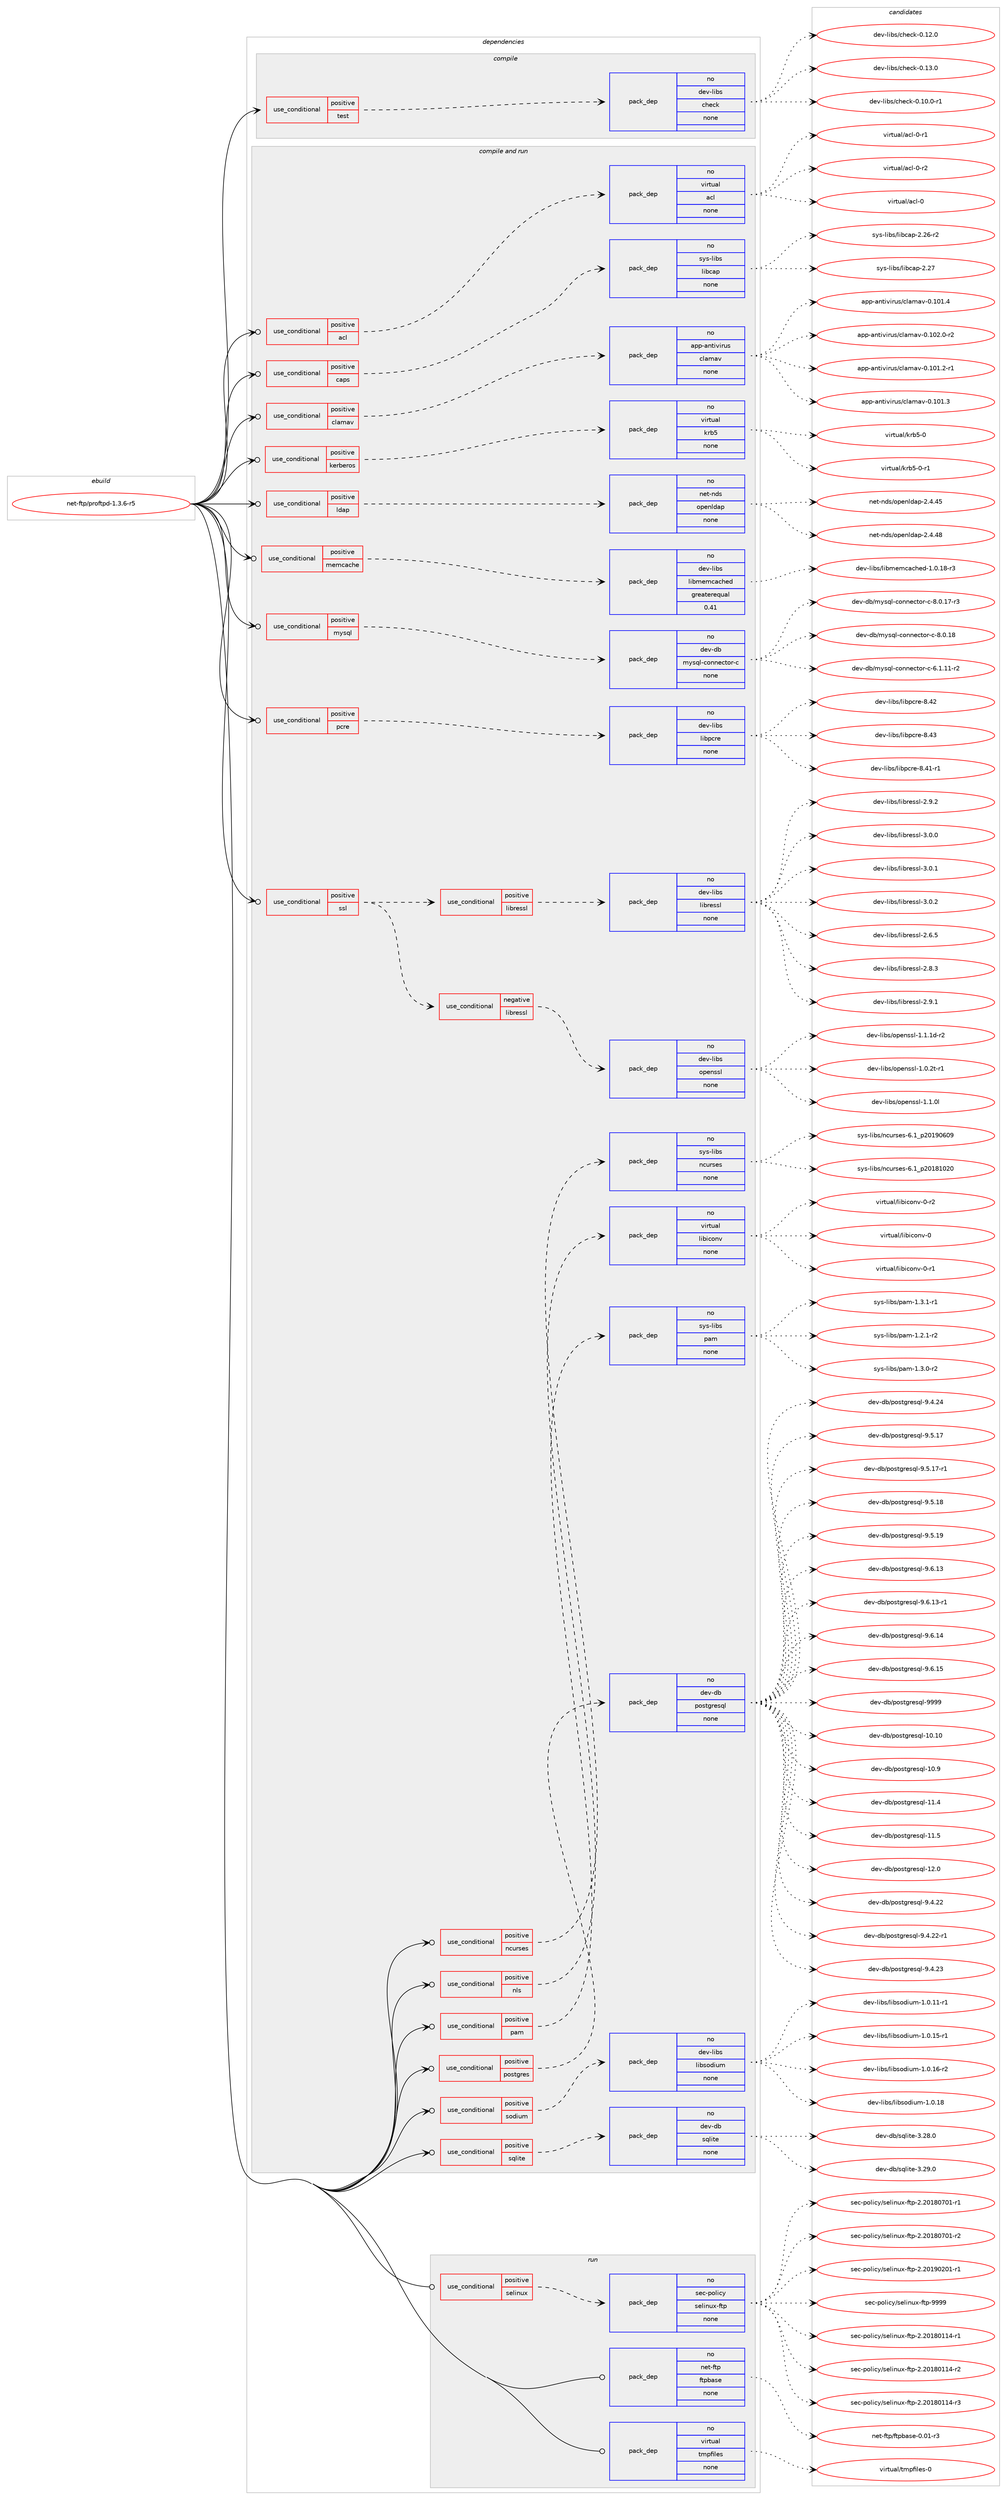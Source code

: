 digraph prolog {

# *************
# Graph options
# *************

newrank=true;
concentrate=true;
compound=true;
graph [rankdir=LR,fontname=Helvetica,fontsize=10,ranksep=1.5];#, ranksep=2.5, nodesep=0.2];
edge  [arrowhead=vee];
node  [fontname=Helvetica,fontsize=10];

# **********
# The ebuild
# **********

subgraph cluster_leftcol {
color=gray;
rank=same;
label=<<i>ebuild</i>>;
id [label="net-ftp/proftpd-1.3.6-r5", color=red, width=4, href="../net-ftp/proftpd-1.3.6-r5.svg"];
}

# ****************
# The dependencies
# ****************

subgraph cluster_midcol {
color=gray;
label=<<i>dependencies</i>>;
subgraph cluster_compile {
fillcolor="#eeeeee";
style=filled;
label=<<i>compile</i>>;
subgraph cond200099 {
dependency821391 [label=<<TABLE BORDER="0" CELLBORDER="1" CELLSPACING="0" CELLPADDING="4"><TR><TD ROWSPAN="3" CELLPADDING="10">use_conditional</TD></TR><TR><TD>positive</TD></TR><TR><TD>test</TD></TR></TABLE>>, shape=none, color=red];
subgraph pack606916 {
dependency821392 [label=<<TABLE BORDER="0" CELLBORDER="1" CELLSPACING="0" CELLPADDING="4" WIDTH="220"><TR><TD ROWSPAN="6" CELLPADDING="30">pack_dep</TD></TR><TR><TD WIDTH="110">no</TD></TR><TR><TD>dev-libs</TD></TR><TR><TD>check</TD></TR><TR><TD>none</TD></TR><TR><TD></TD></TR></TABLE>>, shape=none, color=blue];
}
dependency821391:e -> dependency821392:w [weight=20,style="dashed",arrowhead="vee"];
}
id:e -> dependency821391:w [weight=20,style="solid",arrowhead="vee"];
}
subgraph cluster_compileandrun {
fillcolor="#eeeeee";
style=filled;
label=<<i>compile and run</i>>;
subgraph cond200100 {
dependency821393 [label=<<TABLE BORDER="0" CELLBORDER="1" CELLSPACING="0" CELLPADDING="4"><TR><TD ROWSPAN="3" CELLPADDING="10">use_conditional</TD></TR><TR><TD>positive</TD></TR><TR><TD>acl</TD></TR></TABLE>>, shape=none, color=red];
subgraph pack606917 {
dependency821394 [label=<<TABLE BORDER="0" CELLBORDER="1" CELLSPACING="0" CELLPADDING="4" WIDTH="220"><TR><TD ROWSPAN="6" CELLPADDING="30">pack_dep</TD></TR><TR><TD WIDTH="110">no</TD></TR><TR><TD>virtual</TD></TR><TR><TD>acl</TD></TR><TR><TD>none</TD></TR><TR><TD></TD></TR></TABLE>>, shape=none, color=blue];
}
dependency821393:e -> dependency821394:w [weight=20,style="dashed",arrowhead="vee"];
}
id:e -> dependency821393:w [weight=20,style="solid",arrowhead="odotvee"];
subgraph cond200101 {
dependency821395 [label=<<TABLE BORDER="0" CELLBORDER="1" CELLSPACING="0" CELLPADDING="4"><TR><TD ROWSPAN="3" CELLPADDING="10">use_conditional</TD></TR><TR><TD>positive</TD></TR><TR><TD>caps</TD></TR></TABLE>>, shape=none, color=red];
subgraph pack606918 {
dependency821396 [label=<<TABLE BORDER="0" CELLBORDER="1" CELLSPACING="0" CELLPADDING="4" WIDTH="220"><TR><TD ROWSPAN="6" CELLPADDING="30">pack_dep</TD></TR><TR><TD WIDTH="110">no</TD></TR><TR><TD>sys-libs</TD></TR><TR><TD>libcap</TD></TR><TR><TD>none</TD></TR><TR><TD></TD></TR></TABLE>>, shape=none, color=blue];
}
dependency821395:e -> dependency821396:w [weight=20,style="dashed",arrowhead="vee"];
}
id:e -> dependency821395:w [weight=20,style="solid",arrowhead="odotvee"];
subgraph cond200102 {
dependency821397 [label=<<TABLE BORDER="0" CELLBORDER="1" CELLSPACING="0" CELLPADDING="4"><TR><TD ROWSPAN="3" CELLPADDING="10">use_conditional</TD></TR><TR><TD>positive</TD></TR><TR><TD>clamav</TD></TR></TABLE>>, shape=none, color=red];
subgraph pack606919 {
dependency821398 [label=<<TABLE BORDER="0" CELLBORDER="1" CELLSPACING="0" CELLPADDING="4" WIDTH="220"><TR><TD ROWSPAN="6" CELLPADDING="30">pack_dep</TD></TR><TR><TD WIDTH="110">no</TD></TR><TR><TD>app-antivirus</TD></TR><TR><TD>clamav</TD></TR><TR><TD>none</TD></TR><TR><TD></TD></TR></TABLE>>, shape=none, color=blue];
}
dependency821397:e -> dependency821398:w [weight=20,style="dashed",arrowhead="vee"];
}
id:e -> dependency821397:w [weight=20,style="solid",arrowhead="odotvee"];
subgraph cond200103 {
dependency821399 [label=<<TABLE BORDER="0" CELLBORDER="1" CELLSPACING="0" CELLPADDING="4"><TR><TD ROWSPAN="3" CELLPADDING="10">use_conditional</TD></TR><TR><TD>positive</TD></TR><TR><TD>kerberos</TD></TR></TABLE>>, shape=none, color=red];
subgraph pack606920 {
dependency821400 [label=<<TABLE BORDER="0" CELLBORDER="1" CELLSPACING="0" CELLPADDING="4" WIDTH="220"><TR><TD ROWSPAN="6" CELLPADDING="30">pack_dep</TD></TR><TR><TD WIDTH="110">no</TD></TR><TR><TD>virtual</TD></TR><TR><TD>krb5</TD></TR><TR><TD>none</TD></TR><TR><TD></TD></TR></TABLE>>, shape=none, color=blue];
}
dependency821399:e -> dependency821400:w [weight=20,style="dashed",arrowhead="vee"];
}
id:e -> dependency821399:w [weight=20,style="solid",arrowhead="odotvee"];
subgraph cond200104 {
dependency821401 [label=<<TABLE BORDER="0" CELLBORDER="1" CELLSPACING="0" CELLPADDING="4"><TR><TD ROWSPAN="3" CELLPADDING="10">use_conditional</TD></TR><TR><TD>positive</TD></TR><TR><TD>ldap</TD></TR></TABLE>>, shape=none, color=red];
subgraph pack606921 {
dependency821402 [label=<<TABLE BORDER="0" CELLBORDER="1" CELLSPACING="0" CELLPADDING="4" WIDTH="220"><TR><TD ROWSPAN="6" CELLPADDING="30">pack_dep</TD></TR><TR><TD WIDTH="110">no</TD></TR><TR><TD>net-nds</TD></TR><TR><TD>openldap</TD></TR><TR><TD>none</TD></TR><TR><TD></TD></TR></TABLE>>, shape=none, color=blue];
}
dependency821401:e -> dependency821402:w [weight=20,style="dashed",arrowhead="vee"];
}
id:e -> dependency821401:w [weight=20,style="solid",arrowhead="odotvee"];
subgraph cond200105 {
dependency821403 [label=<<TABLE BORDER="0" CELLBORDER="1" CELLSPACING="0" CELLPADDING="4"><TR><TD ROWSPAN="3" CELLPADDING="10">use_conditional</TD></TR><TR><TD>positive</TD></TR><TR><TD>memcache</TD></TR></TABLE>>, shape=none, color=red];
subgraph pack606922 {
dependency821404 [label=<<TABLE BORDER="0" CELLBORDER="1" CELLSPACING="0" CELLPADDING="4" WIDTH="220"><TR><TD ROWSPAN="6" CELLPADDING="30">pack_dep</TD></TR><TR><TD WIDTH="110">no</TD></TR><TR><TD>dev-libs</TD></TR><TR><TD>libmemcached</TD></TR><TR><TD>greaterequal</TD></TR><TR><TD>0.41</TD></TR></TABLE>>, shape=none, color=blue];
}
dependency821403:e -> dependency821404:w [weight=20,style="dashed",arrowhead="vee"];
}
id:e -> dependency821403:w [weight=20,style="solid",arrowhead="odotvee"];
subgraph cond200106 {
dependency821405 [label=<<TABLE BORDER="0" CELLBORDER="1" CELLSPACING="0" CELLPADDING="4"><TR><TD ROWSPAN="3" CELLPADDING="10">use_conditional</TD></TR><TR><TD>positive</TD></TR><TR><TD>mysql</TD></TR></TABLE>>, shape=none, color=red];
subgraph pack606923 {
dependency821406 [label=<<TABLE BORDER="0" CELLBORDER="1" CELLSPACING="0" CELLPADDING="4" WIDTH="220"><TR><TD ROWSPAN="6" CELLPADDING="30">pack_dep</TD></TR><TR><TD WIDTH="110">no</TD></TR><TR><TD>dev-db</TD></TR><TR><TD>mysql-connector-c</TD></TR><TR><TD>none</TD></TR><TR><TD></TD></TR></TABLE>>, shape=none, color=blue];
}
dependency821405:e -> dependency821406:w [weight=20,style="dashed",arrowhead="vee"];
}
id:e -> dependency821405:w [weight=20,style="solid",arrowhead="odotvee"];
subgraph cond200107 {
dependency821407 [label=<<TABLE BORDER="0" CELLBORDER="1" CELLSPACING="0" CELLPADDING="4"><TR><TD ROWSPAN="3" CELLPADDING="10">use_conditional</TD></TR><TR><TD>positive</TD></TR><TR><TD>ncurses</TD></TR></TABLE>>, shape=none, color=red];
subgraph pack606924 {
dependency821408 [label=<<TABLE BORDER="0" CELLBORDER="1" CELLSPACING="0" CELLPADDING="4" WIDTH="220"><TR><TD ROWSPAN="6" CELLPADDING="30">pack_dep</TD></TR><TR><TD WIDTH="110">no</TD></TR><TR><TD>sys-libs</TD></TR><TR><TD>ncurses</TD></TR><TR><TD>none</TD></TR><TR><TD></TD></TR></TABLE>>, shape=none, color=blue];
}
dependency821407:e -> dependency821408:w [weight=20,style="dashed",arrowhead="vee"];
}
id:e -> dependency821407:w [weight=20,style="solid",arrowhead="odotvee"];
subgraph cond200108 {
dependency821409 [label=<<TABLE BORDER="0" CELLBORDER="1" CELLSPACING="0" CELLPADDING="4"><TR><TD ROWSPAN="3" CELLPADDING="10">use_conditional</TD></TR><TR><TD>positive</TD></TR><TR><TD>nls</TD></TR></TABLE>>, shape=none, color=red];
subgraph pack606925 {
dependency821410 [label=<<TABLE BORDER="0" CELLBORDER="1" CELLSPACING="0" CELLPADDING="4" WIDTH="220"><TR><TD ROWSPAN="6" CELLPADDING="30">pack_dep</TD></TR><TR><TD WIDTH="110">no</TD></TR><TR><TD>virtual</TD></TR><TR><TD>libiconv</TD></TR><TR><TD>none</TD></TR><TR><TD></TD></TR></TABLE>>, shape=none, color=blue];
}
dependency821409:e -> dependency821410:w [weight=20,style="dashed",arrowhead="vee"];
}
id:e -> dependency821409:w [weight=20,style="solid",arrowhead="odotvee"];
subgraph cond200109 {
dependency821411 [label=<<TABLE BORDER="0" CELLBORDER="1" CELLSPACING="0" CELLPADDING="4"><TR><TD ROWSPAN="3" CELLPADDING="10">use_conditional</TD></TR><TR><TD>positive</TD></TR><TR><TD>pam</TD></TR></TABLE>>, shape=none, color=red];
subgraph pack606926 {
dependency821412 [label=<<TABLE BORDER="0" CELLBORDER="1" CELLSPACING="0" CELLPADDING="4" WIDTH="220"><TR><TD ROWSPAN="6" CELLPADDING="30">pack_dep</TD></TR><TR><TD WIDTH="110">no</TD></TR><TR><TD>sys-libs</TD></TR><TR><TD>pam</TD></TR><TR><TD>none</TD></TR><TR><TD></TD></TR></TABLE>>, shape=none, color=blue];
}
dependency821411:e -> dependency821412:w [weight=20,style="dashed",arrowhead="vee"];
}
id:e -> dependency821411:w [weight=20,style="solid",arrowhead="odotvee"];
subgraph cond200110 {
dependency821413 [label=<<TABLE BORDER="0" CELLBORDER="1" CELLSPACING="0" CELLPADDING="4"><TR><TD ROWSPAN="3" CELLPADDING="10">use_conditional</TD></TR><TR><TD>positive</TD></TR><TR><TD>pcre</TD></TR></TABLE>>, shape=none, color=red];
subgraph pack606927 {
dependency821414 [label=<<TABLE BORDER="0" CELLBORDER="1" CELLSPACING="0" CELLPADDING="4" WIDTH="220"><TR><TD ROWSPAN="6" CELLPADDING="30">pack_dep</TD></TR><TR><TD WIDTH="110">no</TD></TR><TR><TD>dev-libs</TD></TR><TR><TD>libpcre</TD></TR><TR><TD>none</TD></TR><TR><TD></TD></TR></TABLE>>, shape=none, color=blue];
}
dependency821413:e -> dependency821414:w [weight=20,style="dashed",arrowhead="vee"];
}
id:e -> dependency821413:w [weight=20,style="solid",arrowhead="odotvee"];
subgraph cond200111 {
dependency821415 [label=<<TABLE BORDER="0" CELLBORDER="1" CELLSPACING="0" CELLPADDING="4"><TR><TD ROWSPAN="3" CELLPADDING="10">use_conditional</TD></TR><TR><TD>positive</TD></TR><TR><TD>postgres</TD></TR></TABLE>>, shape=none, color=red];
subgraph pack606928 {
dependency821416 [label=<<TABLE BORDER="0" CELLBORDER="1" CELLSPACING="0" CELLPADDING="4" WIDTH="220"><TR><TD ROWSPAN="6" CELLPADDING="30">pack_dep</TD></TR><TR><TD WIDTH="110">no</TD></TR><TR><TD>dev-db</TD></TR><TR><TD>postgresql</TD></TR><TR><TD>none</TD></TR><TR><TD></TD></TR></TABLE>>, shape=none, color=blue];
}
dependency821415:e -> dependency821416:w [weight=20,style="dashed",arrowhead="vee"];
}
id:e -> dependency821415:w [weight=20,style="solid",arrowhead="odotvee"];
subgraph cond200112 {
dependency821417 [label=<<TABLE BORDER="0" CELLBORDER="1" CELLSPACING="0" CELLPADDING="4"><TR><TD ROWSPAN="3" CELLPADDING="10">use_conditional</TD></TR><TR><TD>positive</TD></TR><TR><TD>sodium</TD></TR></TABLE>>, shape=none, color=red];
subgraph pack606929 {
dependency821418 [label=<<TABLE BORDER="0" CELLBORDER="1" CELLSPACING="0" CELLPADDING="4" WIDTH="220"><TR><TD ROWSPAN="6" CELLPADDING="30">pack_dep</TD></TR><TR><TD WIDTH="110">no</TD></TR><TR><TD>dev-libs</TD></TR><TR><TD>libsodium</TD></TR><TR><TD>none</TD></TR><TR><TD></TD></TR></TABLE>>, shape=none, color=blue];
}
dependency821417:e -> dependency821418:w [weight=20,style="dashed",arrowhead="vee"];
}
id:e -> dependency821417:w [weight=20,style="solid",arrowhead="odotvee"];
subgraph cond200113 {
dependency821419 [label=<<TABLE BORDER="0" CELLBORDER="1" CELLSPACING="0" CELLPADDING="4"><TR><TD ROWSPAN="3" CELLPADDING="10">use_conditional</TD></TR><TR><TD>positive</TD></TR><TR><TD>sqlite</TD></TR></TABLE>>, shape=none, color=red];
subgraph pack606930 {
dependency821420 [label=<<TABLE BORDER="0" CELLBORDER="1" CELLSPACING="0" CELLPADDING="4" WIDTH="220"><TR><TD ROWSPAN="6" CELLPADDING="30">pack_dep</TD></TR><TR><TD WIDTH="110">no</TD></TR><TR><TD>dev-db</TD></TR><TR><TD>sqlite</TD></TR><TR><TD>none</TD></TR><TR><TD></TD></TR></TABLE>>, shape=none, color=blue];
}
dependency821419:e -> dependency821420:w [weight=20,style="dashed",arrowhead="vee"];
}
id:e -> dependency821419:w [weight=20,style="solid",arrowhead="odotvee"];
subgraph cond200114 {
dependency821421 [label=<<TABLE BORDER="0" CELLBORDER="1" CELLSPACING="0" CELLPADDING="4"><TR><TD ROWSPAN="3" CELLPADDING="10">use_conditional</TD></TR><TR><TD>positive</TD></TR><TR><TD>ssl</TD></TR></TABLE>>, shape=none, color=red];
subgraph cond200115 {
dependency821422 [label=<<TABLE BORDER="0" CELLBORDER="1" CELLSPACING="0" CELLPADDING="4"><TR><TD ROWSPAN="3" CELLPADDING="10">use_conditional</TD></TR><TR><TD>negative</TD></TR><TR><TD>libressl</TD></TR></TABLE>>, shape=none, color=red];
subgraph pack606931 {
dependency821423 [label=<<TABLE BORDER="0" CELLBORDER="1" CELLSPACING="0" CELLPADDING="4" WIDTH="220"><TR><TD ROWSPAN="6" CELLPADDING="30">pack_dep</TD></TR><TR><TD WIDTH="110">no</TD></TR><TR><TD>dev-libs</TD></TR><TR><TD>openssl</TD></TR><TR><TD>none</TD></TR><TR><TD></TD></TR></TABLE>>, shape=none, color=blue];
}
dependency821422:e -> dependency821423:w [weight=20,style="dashed",arrowhead="vee"];
}
dependency821421:e -> dependency821422:w [weight=20,style="dashed",arrowhead="vee"];
subgraph cond200116 {
dependency821424 [label=<<TABLE BORDER="0" CELLBORDER="1" CELLSPACING="0" CELLPADDING="4"><TR><TD ROWSPAN="3" CELLPADDING="10">use_conditional</TD></TR><TR><TD>positive</TD></TR><TR><TD>libressl</TD></TR></TABLE>>, shape=none, color=red];
subgraph pack606932 {
dependency821425 [label=<<TABLE BORDER="0" CELLBORDER="1" CELLSPACING="0" CELLPADDING="4" WIDTH="220"><TR><TD ROWSPAN="6" CELLPADDING="30">pack_dep</TD></TR><TR><TD WIDTH="110">no</TD></TR><TR><TD>dev-libs</TD></TR><TR><TD>libressl</TD></TR><TR><TD>none</TD></TR><TR><TD></TD></TR></TABLE>>, shape=none, color=blue];
}
dependency821424:e -> dependency821425:w [weight=20,style="dashed",arrowhead="vee"];
}
dependency821421:e -> dependency821424:w [weight=20,style="dashed",arrowhead="vee"];
}
id:e -> dependency821421:w [weight=20,style="solid",arrowhead="odotvee"];
}
subgraph cluster_run {
fillcolor="#eeeeee";
style=filled;
label=<<i>run</i>>;
subgraph cond200117 {
dependency821426 [label=<<TABLE BORDER="0" CELLBORDER="1" CELLSPACING="0" CELLPADDING="4"><TR><TD ROWSPAN="3" CELLPADDING="10">use_conditional</TD></TR><TR><TD>positive</TD></TR><TR><TD>selinux</TD></TR></TABLE>>, shape=none, color=red];
subgraph pack606933 {
dependency821427 [label=<<TABLE BORDER="0" CELLBORDER="1" CELLSPACING="0" CELLPADDING="4" WIDTH="220"><TR><TD ROWSPAN="6" CELLPADDING="30">pack_dep</TD></TR><TR><TD WIDTH="110">no</TD></TR><TR><TD>sec-policy</TD></TR><TR><TD>selinux-ftp</TD></TR><TR><TD>none</TD></TR><TR><TD></TD></TR></TABLE>>, shape=none, color=blue];
}
dependency821426:e -> dependency821427:w [weight=20,style="dashed",arrowhead="vee"];
}
id:e -> dependency821426:w [weight=20,style="solid",arrowhead="odot"];
subgraph pack606934 {
dependency821428 [label=<<TABLE BORDER="0" CELLBORDER="1" CELLSPACING="0" CELLPADDING="4" WIDTH="220"><TR><TD ROWSPAN="6" CELLPADDING="30">pack_dep</TD></TR><TR><TD WIDTH="110">no</TD></TR><TR><TD>net-ftp</TD></TR><TR><TD>ftpbase</TD></TR><TR><TD>none</TD></TR><TR><TD></TD></TR></TABLE>>, shape=none, color=blue];
}
id:e -> dependency821428:w [weight=20,style="solid",arrowhead="odot"];
subgraph pack606935 {
dependency821429 [label=<<TABLE BORDER="0" CELLBORDER="1" CELLSPACING="0" CELLPADDING="4" WIDTH="220"><TR><TD ROWSPAN="6" CELLPADDING="30">pack_dep</TD></TR><TR><TD WIDTH="110">no</TD></TR><TR><TD>virtual</TD></TR><TR><TD>tmpfiles</TD></TR><TR><TD>none</TD></TR><TR><TD></TD></TR></TABLE>>, shape=none, color=blue];
}
id:e -> dependency821429:w [weight=20,style="solid",arrowhead="odot"];
}
}

# **************
# The candidates
# **************

subgraph cluster_choices {
rank=same;
color=gray;
label=<<i>candidates</i>>;

subgraph choice606916 {
color=black;
nodesep=1;
choice1001011184510810598115479910410199107454846494846484511449 [label="dev-libs/check-0.10.0-r1", color=red, width=4,href="../dev-libs/check-0.10.0-r1.svg"];
choice100101118451081059811547991041019910745484649504648 [label="dev-libs/check-0.12.0", color=red, width=4,href="../dev-libs/check-0.12.0.svg"];
choice100101118451081059811547991041019910745484649514648 [label="dev-libs/check-0.13.0", color=red, width=4,href="../dev-libs/check-0.13.0.svg"];
dependency821392:e -> choice1001011184510810598115479910410199107454846494846484511449:w [style=dotted,weight="100"];
dependency821392:e -> choice100101118451081059811547991041019910745484649504648:w [style=dotted,weight="100"];
dependency821392:e -> choice100101118451081059811547991041019910745484649514648:w [style=dotted,weight="100"];
}
subgraph choice606917 {
color=black;
nodesep=1;
choice118105114116117971084797991084548 [label="virtual/acl-0", color=red, width=4,href="../virtual/acl-0.svg"];
choice1181051141161179710847979910845484511449 [label="virtual/acl-0-r1", color=red, width=4,href="../virtual/acl-0-r1.svg"];
choice1181051141161179710847979910845484511450 [label="virtual/acl-0-r2", color=red, width=4,href="../virtual/acl-0-r2.svg"];
dependency821394:e -> choice118105114116117971084797991084548:w [style=dotted,weight="100"];
dependency821394:e -> choice1181051141161179710847979910845484511449:w [style=dotted,weight="100"];
dependency821394:e -> choice1181051141161179710847979910845484511450:w [style=dotted,weight="100"];
}
subgraph choice606918 {
color=black;
nodesep=1;
choice11512111545108105981154710810598999711245504650544511450 [label="sys-libs/libcap-2.26-r2", color=red, width=4,href="../sys-libs/libcap-2.26-r2.svg"];
choice1151211154510810598115471081059899971124550465055 [label="sys-libs/libcap-2.27", color=red, width=4,href="../sys-libs/libcap-2.27.svg"];
dependency821396:e -> choice11512111545108105981154710810598999711245504650544511450:w [style=dotted,weight="100"];
dependency821396:e -> choice1151211154510810598115471081059899971124550465055:w [style=dotted,weight="100"];
}
subgraph choice606919 {
color=black;
nodesep=1;
choice9711211245971101161051181051141171154799108971099711845484649484946504511449 [label="app-antivirus/clamav-0.101.2-r1", color=red, width=4,href="../app-antivirus/clamav-0.101.2-r1.svg"];
choice971121124597110116105118105114117115479910897109971184548464948494651 [label="app-antivirus/clamav-0.101.3", color=red, width=4,href="../app-antivirus/clamav-0.101.3.svg"];
choice971121124597110116105118105114117115479910897109971184548464948494652 [label="app-antivirus/clamav-0.101.4", color=red, width=4,href="../app-antivirus/clamav-0.101.4.svg"];
choice9711211245971101161051181051141171154799108971099711845484649485046484511450 [label="app-antivirus/clamav-0.102.0-r2", color=red, width=4,href="../app-antivirus/clamav-0.102.0-r2.svg"];
dependency821398:e -> choice9711211245971101161051181051141171154799108971099711845484649484946504511449:w [style=dotted,weight="100"];
dependency821398:e -> choice971121124597110116105118105114117115479910897109971184548464948494651:w [style=dotted,weight="100"];
dependency821398:e -> choice971121124597110116105118105114117115479910897109971184548464948494652:w [style=dotted,weight="100"];
dependency821398:e -> choice9711211245971101161051181051141171154799108971099711845484649485046484511450:w [style=dotted,weight="100"];
}
subgraph choice606920 {
color=black;
nodesep=1;
choice118105114116117971084710711498534548 [label="virtual/krb5-0", color=red, width=4,href="../virtual/krb5-0.svg"];
choice1181051141161179710847107114985345484511449 [label="virtual/krb5-0-r1", color=red, width=4,href="../virtual/krb5-0-r1.svg"];
dependency821400:e -> choice118105114116117971084710711498534548:w [style=dotted,weight="100"];
dependency821400:e -> choice1181051141161179710847107114985345484511449:w [style=dotted,weight="100"];
}
subgraph choice606921 {
color=black;
nodesep=1;
choice11010111645110100115471111121011101081009711245504652465253 [label="net-nds/openldap-2.4.45", color=red, width=4,href="../net-nds/openldap-2.4.45.svg"];
choice11010111645110100115471111121011101081009711245504652465256 [label="net-nds/openldap-2.4.48", color=red, width=4,href="../net-nds/openldap-2.4.48.svg"];
dependency821402:e -> choice11010111645110100115471111121011101081009711245504652465253:w [style=dotted,weight="100"];
dependency821402:e -> choice11010111645110100115471111121011101081009711245504652465256:w [style=dotted,weight="100"];
}
subgraph choice606922 {
color=black;
nodesep=1;
choice10010111845108105981154710810598109101109999799104101100454946484649564511451 [label="dev-libs/libmemcached-1.0.18-r3", color=red, width=4,href="../dev-libs/libmemcached-1.0.18-r3.svg"];
dependency821404:e -> choice10010111845108105981154710810598109101109999799104101100454946484649564511451:w [style=dotted,weight="100"];
}
subgraph choice606923 {
color=black;
nodesep=1;
choice1001011184510098471091211151131084599111110110101991161111144599455446494649494511450 [label="dev-db/mysql-connector-c-6.1.11-r2", color=red, width=4,href="../dev-db/mysql-connector-c-6.1.11-r2.svg"];
choice1001011184510098471091211151131084599111110110101991161111144599455646484649554511451 [label="dev-db/mysql-connector-c-8.0.17-r3", color=red, width=4,href="../dev-db/mysql-connector-c-8.0.17-r3.svg"];
choice100101118451009847109121115113108459911111011010199116111114459945564648464956 [label="dev-db/mysql-connector-c-8.0.18", color=red, width=4,href="../dev-db/mysql-connector-c-8.0.18.svg"];
dependency821406:e -> choice1001011184510098471091211151131084599111110110101991161111144599455446494649494511450:w [style=dotted,weight="100"];
dependency821406:e -> choice1001011184510098471091211151131084599111110110101991161111144599455646484649554511451:w [style=dotted,weight="100"];
dependency821406:e -> choice100101118451009847109121115113108459911111011010199116111114459945564648464956:w [style=dotted,weight="100"];
}
subgraph choice606924 {
color=black;
nodesep=1;
choice1151211154510810598115471109911711411510111545544649951125048495649485048 [label="sys-libs/ncurses-6.1_p20181020", color=red, width=4,href="../sys-libs/ncurses-6.1_p20181020.svg"];
choice1151211154510810598115471109911711411510111545544649951125048495748544857 [label="sys-libs/ncurses-6.1_p20190609", color=red, width=4,href="../sys-libs/ncurses-6.1_p20190609.svg"];
dependency821408:e -> choice1151211154510810598115471109911711411510111545544649951125048495649485048:w [style=dotted,weight="100"];
dependency821408:e -> choice1151211154510810598115471109911711411510111545544649951125048495748544857:w [style=dotted,weight="100"];
}
subgraph choice606925 {
color=black;
nodesep=1;
choice118105114116117971084710810598105991111101184548 [label="virtual/libiconv-0", color=red, width=4,href="../virtual/libiconv-0.svg"];
choice1181051141161179710847108105981059911111011845484511449 [label="virtual/libiconv-0-r1", color=red, width=4,href="../virtual/libiconv-0-r1.svg"];
choice1181051141161179710847108105981059911111011845484511450 [label="virtual/libiconv-0-r2", color=red, width=4,href="../virtual/libiconv-0-r2.svg"];
dependency821410:e -> choice118105114116117971084710810598105991111101184548:w [style=dotted,weight="100"];
dependency821410:e -> choice1181051141161179710847108105981059911111011845484511449:w [style=dotted,weight="100"];
dependency821410:e -> choice1181051141161179710847108105981059911111011845484511450:w [style=dotted,weight="100"];
}
subgraph choice606926 {
color=black;
nodesep=1;
choice115121115451081059811547112971094549465046494511450 [label="sys-libs/pam-1.2.1-r2", color=red, width=4,href="../sys-libs/pam-1.2.1-r2.svg"];
choice115121115451081059811547112971094549465146484511450 [label="sys-libs/pam-1.3.0-r2", color=red, width=4,href="../sys-libs/pam-1.3.0-r2.svg"];
choice115121115451081059811547112971094549465146494511449 [label="sys-libs/pam-1.3.1-r1", color=red, width=4,href="../sys-libs/pam-1.3.1-r1.svg"];
dependency821412:e -> choice115121115451081059811547112971094549465046494511450:w [style=dotted,weight="100"];
dependency821412:e -> choice115121115451081059811547112971094549465146484511450:w [style=dotted,weight="100"];
dependency821412:e -> choice115121115451081059811547112971094549465146494511449:w [style=dotted,weight="100"];
}
subgraph choice606927 {
color=black;
nodesep=1;
choice100101118451081059811547108105981129911410145564652494511449 [label="dev-libs/libpcre-8.41-r1", color=red, width=4,href="../dev-libs/libpcre-8.41-r1.svg"];
choice10010111845108105981154710810598112991141014556465250 [label="dev-libs/libpcre-8.42", color=red, width=4,href="../dev-libs/libpcre-8.42.svg"];
choice10010111845108105981154710810598112991141014556465251 [label="dev-libs/libpcre-8.43", color=red, width=4,href="../dev-libs/libpcre-8.43.svg"];
dependency821414:e -> choice100101118451081059811547108105981129911410145564652494511449:w [style=dotted,weight="100"];
dependency821414:e -> choice10010111845108105981154710810598112991141014556465250:w [style=dotted,weight="100"];
dependency821414:e -> choice10010111845108105981154710810598112991141014556465251:w [style=dotted,weight="100"];
}
subgraph choice606928 {
color=black;
nodesep=1;
choice100101118451009847112111115116103114101115113108454948464948 [label="dev-db/postgresql-10.10", color=red, width=4,href="../dev-db/postgresql-10.10.svg"];
choice1001011184510098471121111151161031141011151131084549484657 [label="dev-db/postgresql-10.9", color=red, width=4,href="../dev-db/postgresql-10.9.svg"];
choice1001011184510098471121111151161031141011151131084549494652 [label="dev-db/postgresql-11.4", color=red, width=4,href="../dev-db/postgresql-11.4.svg"];
choice1001011184510098471121111151161031141011151131084549494653 [label="dev-db/postgresql-11.5", color=red, width=4,href="../dev-db/postgresql-11.5.svg"];
choice1001011184510098471121111151161031141011151131084549504648 [label="dev-db/postgresql-12.0", color=red, width=4,href="../dev-db/postgresql-12.0.svg"];
choice10010111845100984711211111511610311410111511310845574652465050 [label="dev-db/postgresql-9.4.22", color=red, width=4,href="../dev-db/postgresql-9.4.22.svg"];
choice100101118451009847112111115116103114101115113108455746524650504511449 [label="dev-db/postgresql-9.4.22-r1", color=red, width=4,href="../dev-db/postgresql-9.4.22-r1.svg"];
choice10010111845100984711211111511610311410111511310845574652465051 [label="dev-db/postgresql-9.4.23", color=red, width=4,href="../dev-db/postgresql-9.4.23.svg"];
choice10010111845100984711211111511610311410111511310845574652465052 [label="dev-db/postgresql-9.4.24", color=red, width=4,href="../dev-db/postgresql-9.4.24.svg"];
choice10010111845100984711211111511610311410111511310845574653464955 [label="dev-db/postgresql-9.5.17", color=red, width=4,href="../dev-db/postgresql-9.5.17.svg"];
choice100101118451009847112111115116103114101115113108455746534649554511449 [label="dev-db/postgresql-9.5.17-r1", color=red, width=4,href="../dev-db/postgresql-9.5.17-r1.svg"];
choice10010111845100984711211111511610311410111511310845574653464956 [label="dev-db/postgresql-9.5.18", color=red, width=4,href="../dev-db/postgresql-9.5.18.svg"];
choice10010111845100984711211111511610311410111511310845574653464957 [label="dev-db/postgresql-9.5.19", color=red, width=4,href="../dev-db/postgresql-9.5.19.svg"];
choice10010111845100984711211111511610311410111511310845574654464951 [label="dev-db/postgresql-9.6.13", color=red, width=4,href="../dev-db/postgresql-9.6.13.svg"];
choice100101118451009847112111115116103114101115113108455746544649514511449 [label="dev-db/postgresql-9.6.13-r1", color=red, width=4,href="../dev-db/postgresql-9.6.13-r1.svg"];
choice10010111845100984711211111511610311410111511310845574654464952 [label="dev-db/postgresql-9.6.14", color=red, width=4,href="../dev-db/postgresql-9.6.14.svg"];
choice10010111845100984711211111511610311410111511310845574654464953 [label="dev-db/postgresql-9.6.15", color=red, width=4,href="../dev-db/postgresql-9.6.15.svg"];
choice1001011184510098471121111151161031141011151131084557575757 [label="dev-db/postgresql-9999", color=red, width=4,href="../dev-db/postgresql-9999.svg"];
dependency821416:e -> choice100101118451009847112111115116103114101115113108454948464948:w [style=dotted,weight="100"];
dependency821416:e -> choice1001011184510098471121111151161031141011151131084549484657:w [style=dotted,weight="100"];
dependency821416:e -> choice1001011184510098471121111151161031141011151131084549494652:w [style=dotted,weight="100"];
dependency821416:e -> choice1001011184510098471121111151161031141011151131084549494653:w [style=dotted,weight="100"];
dependency821416:e -> choice1001011184510098471121111151161031141011151131084549504648:w [style=dotted,weight="100"];
dependency821416:e -> choice10010111845100984711211111511610311410111511310845574652465050:w [style=dotted,weight="100"];
dependency821416:e -> choice100101118451009847112111115116103114101115113108455746524650504511449:w [style=dotted,weight="100"];
dependency821416:e -> choice10010111845100984711211111511610311410111511310845574652465051:w [style=dotted,weight="100"];
dependency821416:e -> choice10010111845100984711211111511610311410111511310845574652465052:w [style=dotted,weight="100"];
dependency821416:e -> choice10010111845100984711211111511610311410111511310845574653464955:w [style=dotted,weight="100"];
dependency821416:e -> choice100101118451009847112111115116103114101115113108455746534649554511449:w [style=dotted,weight="100"];
dependency821416:e -> choice10010111845100984711211111511610311410111511310845574653464956:w [style=dotted,weight="100"];
dependency821416:e -> choice10010111845100984711211111511610311410111511310845574653464957:w [style=dotted,weight="100"];
dependency821416:e -> choice10010111845100984711211111511610311410111511310845574654464951:w [style=dotted,weight="100"];
dependency821416:e -> choice100101118451009847112111115116103114101115113108455746544649514511449:w [style=dotted,weight="100"];
dependency821416:e -> choice10010111845100984711211111511610311410111511310845574654464952:w [style=dotted,weight="100"];
dependency821416:e -> choice10010111845100984711211111511610311410111511310845574654464953:w [style=dotted,weight="100"];
dependency821416:e -> choice1001011184510098471121111151161031141011151131084557575757:w [style=dotted,weight="100"];
}
subgraph choice606929 {
color=black;
nodesep=1;
choice10010111845108105981154710810598115111100105117109454946484649494511449 [label="dev-libs/libsodium-1.0.11-r1", color=red, width=4,href="../dev-libs/libsodium-1.0.11-r1.svg"];
choice10010111845108105981154710810598115111100105117109454946484649534511449 [label="dev-libs/libsodium-1.0.15-r1", color=red, width=4,href="../dev-libs/libsodium-1.0.15-r1.svg"];
choice10010111845108105981154710810598115111100105117109454946484649544511450 [label="dev-libs/libsodium-1.0.16-r2", color=red, width=4,href="../dev-libs/libsodium-1.0.16-r2.svg"];
choice1001011184510810598115471081059811511110010511710945494648464956 [label="dev-libs/libsodium-1.0.18", color=red, width=4,href="../dev-libs/libsodium-1.0.18.svg"];
dependency821418:e -> choice10010111845108105981154710810598115111100105117109454946484649494511449:w [style=dotted,weight="100"];
dependency821418:e -> choice10010111845108105981154710810598115111100105117109454946484649534511449:w [style=dotted,weight="100"];
dependency821418:e -> choice10010111845108105981154710810598115111100105117109454946484649544511450:w [style=dotted,weight="100"];
dependency821418:e -> choice1001011184510810598115471081059811511110010511710945494648464956:w [style=dotted,weight="100"];
}
subgraph choice606930 {
color=black;
nodesep=1;
choice10010111845100984711511310810511610145514650564648 [label="dev-db/sqlite-3.28.0", color=red, width=4,href="../dev-db/sqlite-3.28.0.svg"];
choice10010111845100984711511310810511610145514650574648 [label="dev-db/sqlite-3.29.0", color=red, width=4,href="../dev-db/sqlite-3.29.0.svg"];
dependency821420:e -> choice10010111845100984711511310810511610145514650564648:w [style=dotted,weight="100"];
dependency821420:e -> choice10010111845100984711511310810511610145514650574648:w [style=dotted,weight="100"];
}
subgraph choice606931 {
color=black;
nodesep=1;
choice1001011184510810598115471111121011101151151084549464846501164511449 [label="dev-libs/openssl-1.0.2t-r1", color=red, width=4,href="../dev-libs/openssl-1.0.2t-r1.svg"];
choice100101118451081059811547111112101110115115108454946494648108 [label="dev-libs/openssl-1.1.0l", color=red, width=4,href="../dev-libs/openssl-1.1.0l.svg"];
choice1001011184510810598115471111121011101151151084549464946491004511450 [label="dev-libs/openssl-1.1.1d-r2", color=red, width=4,href="../dev-libs/openssl-1.1.1d-r2.svg"];
dependency821423:e -> choice1001011184510810598115471111121011101151151084549464846501164511449:w [style=dotted,weight="100"];
dependency821423:e -> choice100101118451081059811547111112101110115115108454946494648108:w [style=dotted,weight="100"];
dependency821423:e -> choice1001011184510810598115471111121011101151151084549464946491004511450:w [style=dotted,weight="100"];
}
subgraph choice606932 {
color=black;
nodesep=1;
choice10010111845108105981154710810598114101115115108455046544653 [label="dev-libs/libressl-2.6.5", color=red, width=4,href="../dev-libs/libressl-2.6.5.svg"];
choice10010111845108105981154710810598114101115115108455046564651 [label="dev-libs/libressl-2.8.3", color=red, width=4,href="../dev-libs/libressl-2.8.3.svg"];
choice10010111845108105981154710810598114101115115108455046574649 [label="dev-libs/libressl-2.9.1", color=red, width=4,href="../dev-libs/libressl-2.9.1.svg"];
choice10010111845108105981154710810598114101115115108455046574650 [label="dev-libs/libressl-2.9.2", color=red, width=4,href="../dev-libs/libressl-2.9.2.svg"];
choice10010111845108105981154710810598114101115115108455146484648 [label="dev-libs/libressl-3.0.0", color=red, width=4,href="../dev-libs/libressl-3.0.0.svg"];
choice10010111845108105981154710810598114101115115108455146484649 [label="dev-libs/libressl-3.0.1", color=red, width=4,href="../dev-libs/libressl-3.0.1.svg"];
choice10010111845108105981154710810598114101115115108455146484650 [label="dev-libs/libressl-3.0.2", color=red, width=4,href="../dev-libs/libressl-3.0.2.svg"];
dependency821425:e -> choice10010111845108105981154710810598114101115115108455046544653:w [style=dotted,weight="100"];
dependency821425:e -> choice10010111845108105981154710810598114101115115108455046564651:w [style=dotted,weight="100"];
dependency821425:e -> choice10010111845108105981154710810598114101115115108455046574649:w [style=dotted,weight="100"];
dependency821425:e -> choice10010111845108105981154710810598114101115115108455046574650:w [style=dotted,weight="100"];
dependency821425:e -> choice10010111845108105981154710810598114101115115108455146484648:w [style=dotted,weight="100"];
dependency821425:e -> choice10010111845108105981154710810598114101115115108455146484649:w [style=dotted,weight="100"];
dependency821425:e -> choice10010111845108105981154710810598114101115115108455146484650:w [style=dotted,weight="100"];
}
subgraph choice606933 {
color=black;
nodesep=1;
choice115101994511211110810599121471151011081051101171204510211611245504650484956484949524511449 [label="sec-policy/selinux-ftp-2.20180114-r1", color=red, width=4,href="../sec-policy/selinux-ftp-2.20180114-r1.svg"];
choice115101994511211110810599121471151011081051101171204510211611245504650484956484949524511450 [label="sec-policy/selinux-ftp-2.20180114-r2", color=red, width=4,href="../sec-policy/selinux-ftp-2.20180114-r2.svg"];
choice115101994511211110810599121471151011081051101171204510211611245504650484956484949524511451 [label="sec-policy/selinux-ftp-2.20180114-r3", color=red, width=4,href="../sec-policy/selinux-ftp-2.20180114-r3.svg"];
choice115101994511211110810599121471151011081051101171204510211611245504650484956485548494511449 [label="sec-policy/selinux-ftp-2.20180701-r1", color=red, width=4,href="../sec-policy/selinux-ftp-2.20180701-r1.svg"];
choice115101994511211110810599121471151011081051101171204510211611245504650484956485548494511450 [label="sec-policy/selinux-ftp-2.20180701-r2", color=red, width=4,href="../sec-policy/selinux-ftp-2.20180701-r2.svg"];
choice115101994511211110810599121471151011081051101171204510211611245504650484957485048494511449 [label="sec-policy/selinux-ftp-2.20190201-r1", color=red, width=4,href="../sec-policy/selinux-ftp-2.20190201-r1.svg"];
choice11510199451121111081059912147115101108105110117120451021161124557575757 [label="sec-policy/selinux-ftp-9999", color=red, width=4,href="../sec-policy/selinux-ftp-9999.svg"];
dependency821427:e -> choice115101994511211110810599121471151011081051101171204510211611245504650484956484949524511449:w [style=dotted,weight="100"];
dependency821427:e -> choice115101994511211110810599121471151011081051101171204510211611245504650484956484949524511450:w [style=dotted,weight="100"];
dependency821427:e -> choice115101994511211110810599121471151011081051101171204510211611245504650484956484949524511451:w [style=dotted,weight="100"];
dependency821427:e -> choice115101994511211110810599121471151011081051101171204510211611245504650484956485548494511449:w [style=dotted,weight="100"];
dependency821427:e -> choice115101994511211110810599121471151011081051101171204510211611245504650484956485548494511450:w [style=dotted,weight="100"];
dependency821427:e -> choice115101994511211110810599121471151011081051101171204510211611245504650484957485048494511449:w [style=dotted,weight="100"];
dependency821427:e -> choice11510199451121111081059912147115101108105110117120451021161124557575757:w [style=dotted,weight="100"];
}
subgraph choice606934 {
color=black;
nodesep=1;
choice1101011164510211611247102116112989711510145484648494511451 [label="net-ftp/ftpbase-0.01-r3", color=red, width=4,href="../net-ftp/ftpbase-0.01-r3.svg"];
dependency821428:e -> choice1101011164510211611247102116112989711510145484648494511451:w [style=dotted,weight="100"];
}
subgraph choice606935 {
color=black;
nodesep=1;
choice11810511411611797108471161091121021051081011154548 [label="virtual/tmpfiles-0", color=red, width=4,href="../virtual/tmpfiles-0.svg"];
dependency821429:e -> choice11810511411611797108471161091121021051081011154548:w [style=dotted,weight="100"];
}
}

}
